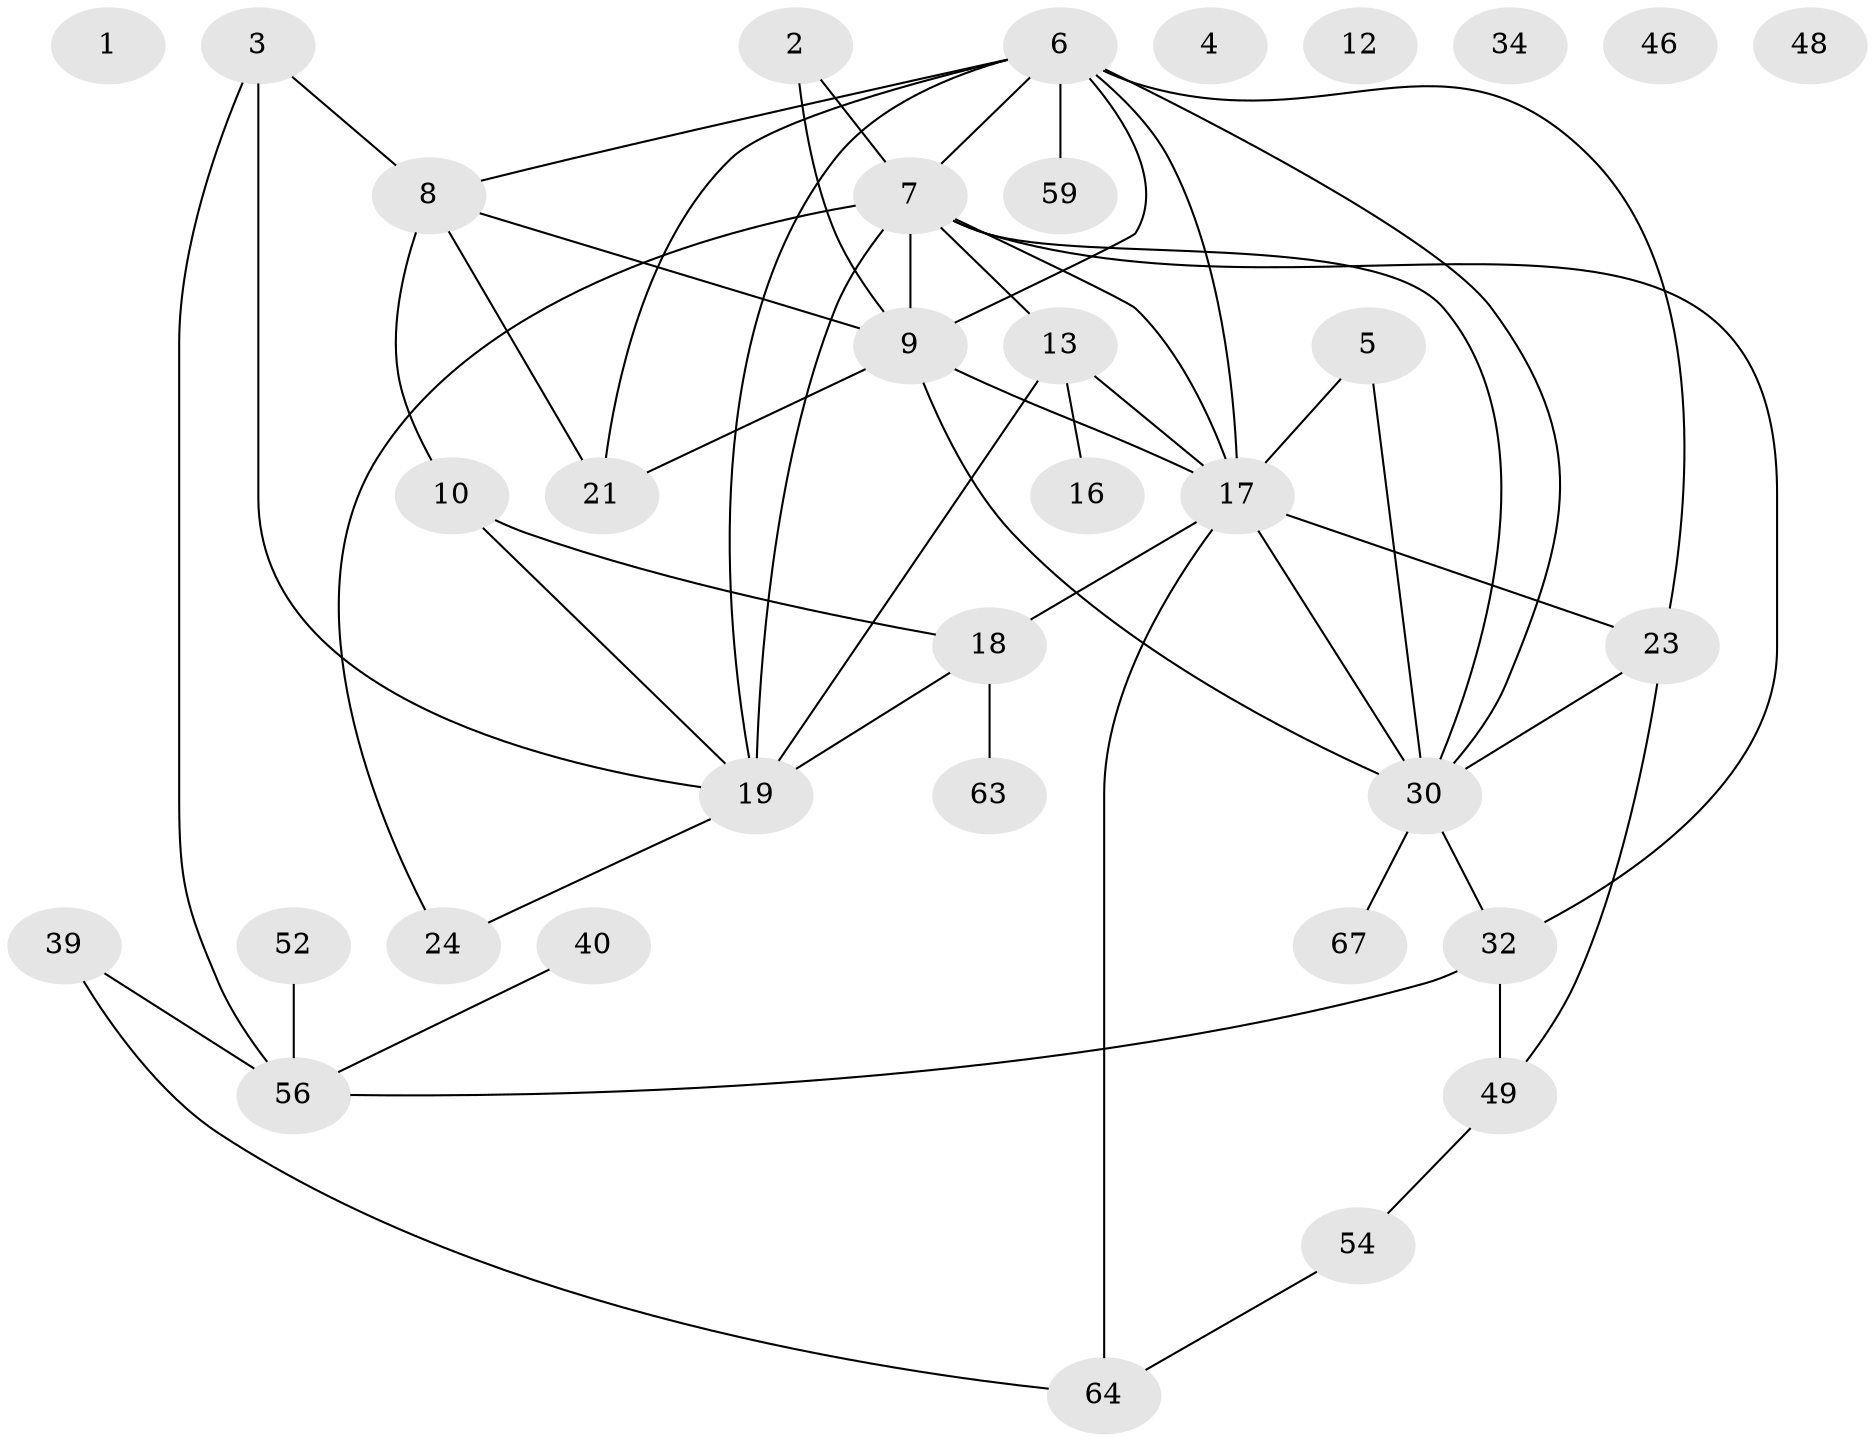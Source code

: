 // original degree distribution, {0: 0.07352941176470588, 1: 0.17647058823529413, 2: 0.2647058823529412, 3: 0.25, 5: 0.058823529411764705, 7: 0.014705882352941176, 4: 0.10294117647058823, 6: 0.04411764705882353, 10: 0.014705882352941176}
// Generated by graph-tools (version 1.1) at 2025/16/03/04/25 18:16:24]
// undirected, 34 vertices, 53 edges
graph export_dot {
graph [start="1"]
  node [color=gray90,style=filled];
  1;
  2 [super="+53"];
  3 [super="+35+37"];
  4;
  5 [super="+45+61"];
  6 [super="+11+20+27"];
  7 [super="+28+38+65"];
  8 [super="+15+50"];
  9 [super="+25+31+41+43"];
  10 [super="+22+68"];
  12 [super="+62"];
  13 [super="+14+55"];
  16;
  17 [super="+33+47+51"];
  18 [super="+36+44"];
  19 [super="+29+42+58"];
  21 [super="+66"];
  23 [super="+26"];
  24;
  30 [super="+57+60"];
  32;
  34;
  39;
  40;
  46;
  48;
  49;
  52;
  54;
  56;
  59;
  63;
  64;
  67;
  2 -- 7;
  2 -- 9;
  3 -- 56;
  3 -- 8;
  3 -- 19;
  5 -- 17;
  5 -- 30;
  6 -- 17;
  6 -- 9;
  6 -- 59;
  6 -- 30;
  6 -- 8;
  6 -- 23;
  6 -- 7;
  6 -- 19;
  6 -- 21;
  7 -- 32;
  7 -- 17 [weight=2];
  7 -- 24;
  7 -- 30;
  7 -- 9;
  7 -- 13;
  7 -- 19 [weight=2];
  8 -- 21;
  8 -- 9;
  8 -- 10;
  9 -- 17;
  9 -- 21;
  9 -- 30;
  10 -- 18;
  10 -- 19;
  13 -- 16;
  13 -- 17;
  13 -- 19;
  17 -- 64;
  17 -- 23;
  17 -- 18;
  17 -- 30;
  18 -- 19;
  18 -- 63;
  19 -- 24;
  23 -- 49;
  23 -- 30;
  30 -- 67;
  30 -- 32;
  32 -- 49;
  32 -- 56;
  39 -- 56;
  39 -- 64;
  40 -- 56;
  49 -- 54;
  52 -- 56;
  54 -- 64;
}
